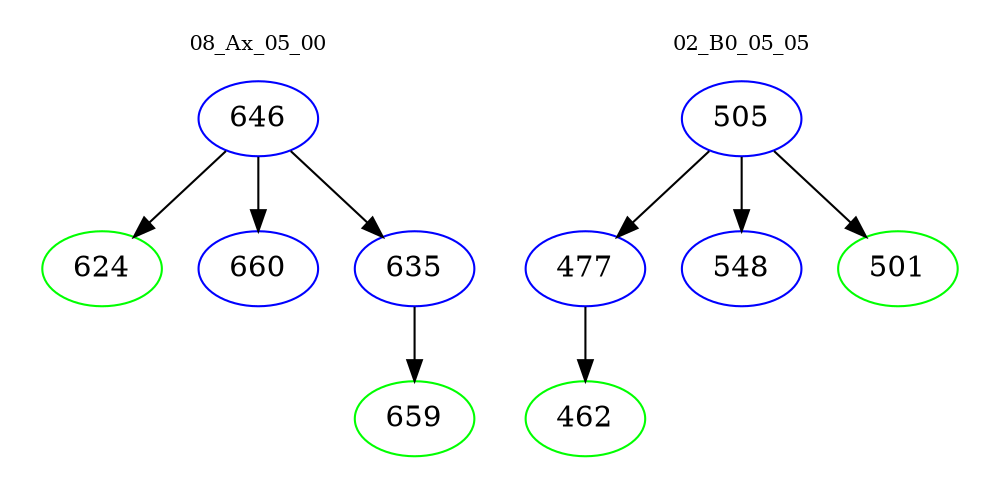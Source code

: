 digraph{
subgraph cluster_0 {
color = white
label = "08_Ax_05_00";
fontsize=10;
T0_646 [label="646", color="blue"]
T0_646 -> T0_624 [color="black"]
T0_624 [label="624", color="green"]
T0_646 -> T0_660 [color="black"]
T0_660 [label="660", color="blue"]
T0_646 -> T0_635 [color="black"]
T0_635 [label="635", color="blue"]
T0_635 -> T0_659 [color="black"]
T0_659 [label="659", color="green"]
}
subgraph cluster_1 {
color = white
label = "02_B0_05_05";
fontsize=10;
T1_505 [label="505", color="blue"]
T1_505 -> T1_477 [color="black"]
T1_477 [label="477", color="blue"]
T1_477 -> T1_462 [color="black"]
T1_462 [label="462", color="green"]
T1_505 -> T1_548 [color="black"]
T1_548 [label="548", color="blue"]
T1_505 -> T1_501 [color="black"]
T1_501 [label="501", color="green"]
}
}
